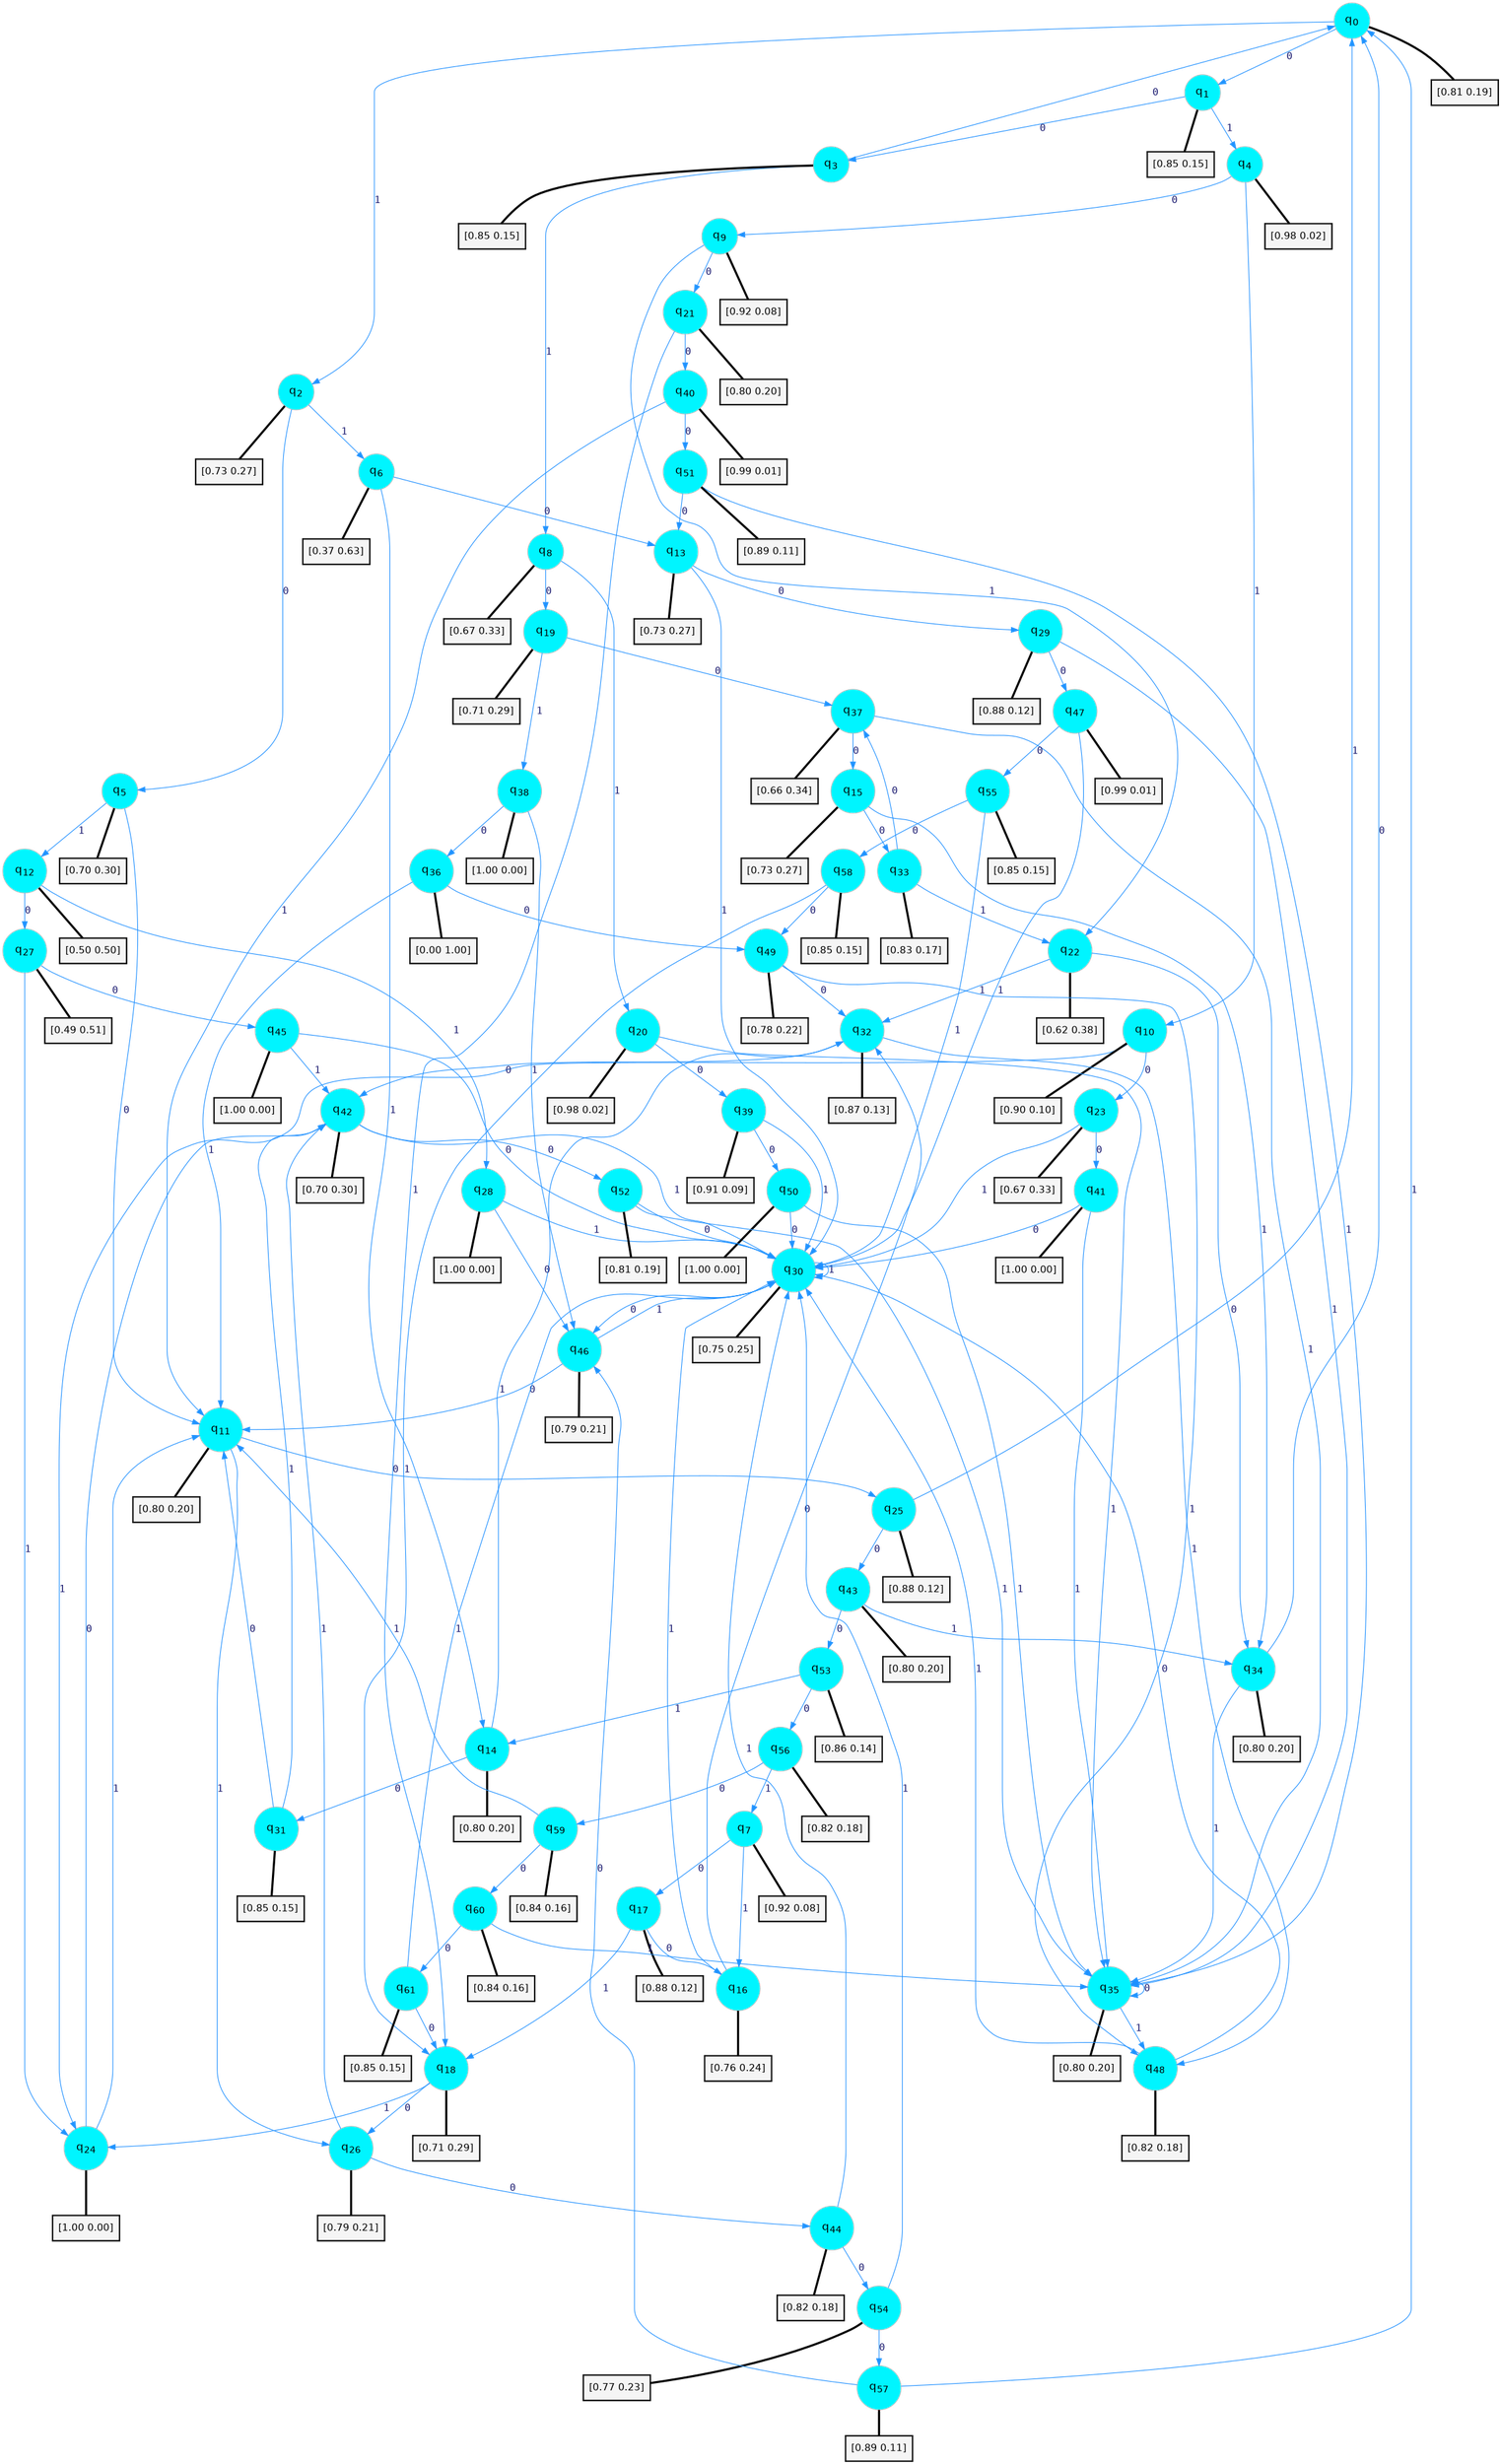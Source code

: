 digraph G {
graph [
bgcolor=transparent, dpi=300, rankdir=TD, size="40,25"];
node [
color=gray, fillcolor=turquoise1, fontcolor=black, fontname=Helvetica, fontsize=16, fontweight=bold, shape=circle, style=filled];
edge [
arrowsize=1, color=dodgerblue1, fontcolor=midnightblue, fontname=courier, fontweight=bold, penwidth=1, style=solid, weight=20];
0[label=<q<SUB>0</SUB>>];
1[label=<q<SUB>1</SUB>>];
2[label=<q<SUB>2</SUB>>];
3[label=<q<SUB>3</SUB>>];
4[label=<q<SUB>4</SUB>>];
5[label=<q<SUB>5</SUB>>];
6[label=<q<SUB>6</SUB>>];
7[label=<q<SUB>7</SUB>>];
8[label=<q<SUB>8</SUB>>];
9[label=<q<SUB>9</SUB>>];
10[label=<q<SUB>10</SUB>>];
11[label=<q<SUB>11</SUB>>];
12[label=<q<SUB>12</SUB>>];
13[label=<q<SUB>13</SUB>>];
14[label=<q<SUB>14</SUB>>];
15[label=<q<SUB>15</SUB>>];
16[label=<q<SUB>16</SUB>>];
17[label=<q<SUB>17</SUB>>];
18[label=<q<SUB>18</SUB>>];
19[label=<q<SUB>19</SUB>>];
20[label=<q<SUB>20</SUB>>];
21[label=<q<SUB>21</SUB>>];
22[label=<q<SUB>22</SUB>>];
23[label=<q<SUB>23</SUB>>];
24[label=<q<SUB>24</SUB>>];
25[label=<q<SUB>25</SUB>>];
26[label=<q<SUB>26</SUB>>];
27[label=<q<SUB>27</SUB>>];
28[label=<q<SUB>28</SUB>>];
29[label=<q<SUB>29</SUB>>];
30[label=<q<SUB>30</SUB>>];
31[label=<q<SUB>31</SUB>>];
32[label=<q<SUB>32</SUB>>];
33[label=<q<SUB>33</SUB>>];
34[label=<q<SUB>34</SUB>>];
35[label=<q<SUB>35</SUB>>];
36[label=<q<SUB>36</SUB>>];
37[label=<q<SUB>37</SUB>>];
38[label=<q<SUB>38</SUB>>];
39[label=<q<SUB>39</SUB>>];
40[label=<q<SUB>40</SUB>>];
41[label=<q<SUB>41</SUB>>];
42[label=<q<SUB>42</SUB>>];
43[label=<q<SUB>43</SUB>>];
44[label=<q<SUB>44</SUB>>];
45[label=<q<SUB>45</SUB>>];
46[label=<q<SUB>46</SUB>>];
47[label=<q<SUB>47</SUB>>];
48[label=<q<SUB>48</SUB>>];
49[label=<q<SUB>49</SUB>>];
50[label=<q<SUB>50</SUB>>];
51[label=<q<SUB>51</SUB>>];
52[label=<q<SUB>52</SUB>>];
53[label=<q<SUB>53</SUB>>];
54[label=<q<SUB>54</SUB>>];
55[label=<q<SUB>55</SUB>>];
56[label=<q<SUB>56</SUB>>];
57[label=<q<SUB>57</SUB>>];
58[label=<q<SUB>58</SUB>>];
59[label=<q<SUB>59</SUB>>];
60[label=<q<SUB>60</SUB>>];
61[label=<q<SUB>61</SUB>>];
62[label="[0.81 0.19]", shape=box,fontcolor=black, fontname=Helvetica, fontsize=14, penwidth=2, fillcolor=whitesmoke,color=black];
63[label="[0.85 0.15]", shape=box,fontcolor=black, fontname=Helvetica, fontsize=14, penwidth=2, fillcolor=whitesmoke,color=black];
64[label="[0.73 0.27]", shape=box,fontcolor=black, fontname=Helvetica, fontsize=14, penwidth=2, fillcolor=whitesmoke,color=black];
65[label="[0.85 0.15]", shape=box,fontcolor=black, fontname=Helvetica, fontsize=14, penwidth=2, fillcolor=whitesmoke,color=black];
66[label="[0.98 0.02]", shape=box,fontcolor=black, fontname=Helvetica, fontsize=14, penwidth=2, fillcolor=whitesmoke,color=black];
67[label="[0.70 0.30]", shape=box,fontcolor=black, fontname=Helvetica, fontsize=14, penwidth=2, fillcolor=whitesmoke,color=black];
68[label="[0.37 0.63]", shape=box,fontcolor=black, fontname=Helvetica, fontsize=14, penwidth=2, fillcolor=whitesmoke,color=black];
69[label="[0.92 0.08]", shape=box,fontcolor=black, fontname=Helvetica, fontsize=14, penwidth=2, fillcolor=whitesmoke,color=black];
70[label="[0.67 0.33]", shape=box,fontcolor=black, fontname=Helvetica, fontsize=14, penwidth=2, fillcolor=whitesmoke,color=black];
71[label="[0.92 0.08]", shape=box,fontcolor=black, fontname=Helvetica, fontsize=14, penwidth=2, fillcolor=whitesmoke,color=black];
72[label="[0.90 0.10]", shape=box,fontcolor=black, fontname=Helvetica, fontsize=14, penwidth=2, fillcolor=whitesmoke,color=black];
73[label="[0.80 0.20]", shape=box,fontcolor=black, fontname=Helvetica, fontsize=14, penwidth=2, fillcolor=whitesmoke,color=black];
74[label="[0.50 0.50]", shape=box,fontcolor=black, fontname=Helvetica, fontsize=14, penwidth=2, fillcolor=whitesmoke,color=black];
75[label="[0.73 0.27]", shape=box,fontcolor=black, fontname=Helvetica, fontsize=14, penwidth=2, fillcolor=whitesmoke,color=black];
76[label="[0.80 0.20]", shape=box,fontcolor=black, fontname=Helvetica, fontsize=14, penwidth=2, fillcolor=whitesmoke,color=black];
77[label="[0.73 0.27]", shape=box,fontcolor=black, fontname=Helvetica, fontsize=14, penwidth=2, fillcolor=whitesmoke,color=black];
78[label="[0.76 0.24]", shape=box,fontcolor=black, fontname=Helvetica, fontsize=14, penwidth=2, fillcolor=whitesmoke,color=black];
79[label="[0.88 0.12]", shape=box,fontcolor=black, fontname=Helvetica, fontsize=14, penwidth=2, fillcolor=whitesmoke,color=black];
80[label="[0.71 0.29]", shape=box,fontcolor=black, fontname=Helvetica, fontsize=14, penwidth=2, fillcolor=whitesmoke,color=black];
81[label="[0.71 0.29]", shape=box,fontcolor=black, fontname=Helvetica, fontsize=14, penwidth=2, fillcolor=whitesmoke,color=black];
82[label="[0.98 0.02]", shape=box,fontcolor=black, fontname=Helvetica, fontsize=14, penwidth=2, fillcolor=whitesmoke,color=black];
83[label="[0.80 0.20]", shape=box,fontcolor=black, fontname=Helvetica, fontsize=14, penwidth=2, fillcolor=whitesmoke,color=black];
84[label="[0.62 0.38]", shape=box,fontcolor=black, fontname=Helvetica, fontsize=14, penwidth=2, fillcolor=whitesmoke,color=black];
85[label="[0.67 0.33]", shape=box,fontcolor=black, fontname=Helvetica, fontsize=14, penwidth=2, fillcolor=whitesmoke,color=black];
86[label="[1.00 0.00]", shape=box,fontcolor=black, fontname=Helvetica, fontsize=14, penwidth=2, fillcolor=whitesmoke,color=black];
87[label="[0.88 0.12]", shape=box,fontcolor=black, fontname=Helvetica, fontsize=14, penwidth=2, fillcolor=whitesmoke,color=black];
88[label="[0.79 0.21]", shape=box,fontcolor=black, fontname=Helvetica, fontsize=14, penwidth=2, fillcolor=whitesmoke,color=black];
89[label="[0.49 0.51]", shape=box,fontcolor=black, fontname=Helvetica, fontsize=14, penwidth=2, fillcolor=whitesmoke,color=black];
90[label="[1.00 0.00]", shape=box,fontcolor=black, fontname=Helvetica, fontsize=14, penwidth=2, fillcolor=whitesmoke,color=black];
91[label="[0.88 0.12]", shape=box,fontcolor=black, fontname=Helvetica, fontsize=14, penwidth=2, fillcolor=whitesmoke,color=black];
92[label="[0.75 0.25]", shape=box,fontcolor=black, fontname=Helvetica, fontsize=14, penwidth=2, fillcolor=whitesmoke,color=black];
93[label="[0.85 0.15]", shape=box,fontcolor=black, fontname=Helvetica, fontsize=14, penwidth=2, fillcolor=whitesmoke,color=black];
94[label="[0.87 0.13]", shape=box,fontcolor=black, fontname=Helvetica, fontsize=14, penwidth=2, fillcolor=whitesmoke,color=black];
95[label="[0.83 0.17]", shape=box,fontcolor=black, fontname=Helvetica, fontsize=14, penwidth=2, fillcolor=whitesmoke,color=black];
96[label="[0.80 0.20]", shape=box,fontcolor=black, fontname=Helvetica, fontsize=14, penwidth=2, fillcolor=whitesmoke,color=black];
97[label="[0.80 0.20]", shape=box,fontcolor=black, fontname=Helvetica, fontsize=14, penwidth=2, fillcolor=whitesmoke,color=black];
98[label="[0.00 1.00]", shape=box,fontcolor=black, fontname=Helvetica, fontsize=14, penwidth=2, fillcolor=whitesmoke,color=black];
99[label="[0.66 0.34]", shape=box,fontcolor=black, fontname=Helvetica, fontsize=14, penwidth=2, fillcolor=whitesmoke,color=black];
100[label="[1.00 0.00]", shape=box,fontcolor=black, fontname=Helvetica, fontsize=14, penwidth=2, fillcolor=whitesmoke,color=black];
101[label="[0.91 0.09]", shape=box,fontcolor=black, fontname=Helvetica, fontsize=14, penwidth=2, fillcolor=whitesmoke,color=black];
102[label="[0.99 0.01]", shape=box,fontcolor=black, fontname=Helvetica, fontsize=14, penwidth=2, fillcolor=whitesmoke,color=black];
103[label="[1.00 0.00]", shape=box,fontcolor=black, fontname=Helvetica, fontsize=14, penwidth=2, fillcolor=whitesmoke,color=black];
104[label="[0.70 0.30]", shape=box,fontcolor=black, fontname=Helvetica, fontsize=14, penwidth=2, fillcolor=whitesmoke,color=black];
105[label="[0.80 0.20]", shape=box,fontcolor=black, fontname=Helvetica, fontsize=14, penwidth=2, fillcolor=whitesmoke,color=black];
106[label="[0.82 0.18]", shape=box,fontcolor=black, fontname=Helvetica, fontsize=14, penwidth=2, fillcolor=whitesmoke,color=black];
107[label="[1.00 0.00]", shape=box,fontcolor=black, fontname=Helvetica, fontsize=14, penwidth=2, fillcolor=whitesmoke,color=black];
108[label="[0.79 0.21]", shape=box,fontcolor=black, fontname=Helvetica, fontsize=14, penwidth=2, fillcolor=whitesmoke,color=black];
109[label="[0.99 0.01]", shape=box,fontcolor=black, fontname=Helvetica, fontsize=14, penwidth=2, fillcolor=whitesmoke,color=black];
110[label="[0.82 0.18]", shape=box,fontcolor=black, fontname=Helvetica, fontsize=14, penwidth=2, fillcolor=whitesmoke,color=black];
111[label="[0.78 0.22]", shape=box,fontcolor=black, fontname=Helvetica, fontsize=14, penwidth=2, fillcolor=whitesmoke,color=black];
112[label="[1.00 0.00]", shape=box,fontcolor=black, fontname=Helvetica, fontsize=14, penwidth=2, fillcolor=whitesmoke,color=black];
113[label="[0.89 0.11]", shape=box,fontcolor=black, fontname=Helvetica, fontsize=14, penwidth=2, fillcolor=whitesmoke,color=black];
114[label="[0.81 0.19]", shape=box,fontcolor=black, fontname=Helvetica, fontsize=14, penwidth=2, fillcolor=whitesmoke,color=black];
115[label="[0.86 0.14]", shape=box,fontcolor=black, fontname=Helvetica, fontsize=14, penwidth=2, fillcolor=whitesmoke,color=black];
116[label="[0.77 0.23]", shape=box,fontcolor=black, fontname=Helvetica, fontsize=14, penwidth=2, fillcolor=whitesmoke,color=black];
117[label="[0.85 0.15]", shape=box,fontcolor=black, fontname=Helvetica, fontsize=14, penwidth=2, fillcolor=whitesmoke,color=black];
118[label="[0.82 0.18]", shape=box,fontcolor=black, fontname=Helvetica, fontsize=14, penwidth=2, fillcolor=whitesmoke,color=black];
119[label="[0.89 0.11]", shape=box,fontcolor=black, fontname=Helvetica, fontsize=14, penwidth=2, fillcolor=whitesmoke,color=black];
120[label="[0.85 0.15]", shape=box,fontcolor=black, fontname=Helvetica, fontsize=14, penwidth=2, fillcolor=whitesmoke,color=black];
121[label="[0.84 0.16]", shape=box,fontcolor=black, fontname=Helvetica, fontsize=14, penwidth=2, fillcolor=whitesmoke,color=black];
122[label="[0.84 0.16]", shape=box,fontcolor=black, fontname=Helvetica, fontsize=14, penwidth=2, fillcolor=whitesmoke,color=black];
123[label="[0.85 0.15]", shape=box,fontcolor=black, fontname=Helvetica, fontsize=14, penwidth=2, fillcolor=whitesmoke,color=black];
0->1 [label=0];
0->2 [label=1];
0->62 [arrowhead=none, penwidth=3,color=black];
1->3 [label=0];
1->4 [label=1];
1->63 [arrowhead=none, penwidth=3,color=black];
2->5 [label=0];
2->6 [label=1];
2->64 [arrowhead=none, penwidth=3,color=black];
3->0 [label=0];
3->8 [label=1];
3->65 [arrowhead=none, penwidth=3,color=black];
4->9 [label=0];
4->10 [label=1];
4->66 [arrowhead=none, penwidth=3,color=black];
5->11 [label=0];
5->12 [label=1];
5->67 [arrowhead=none, penwidth=3,color=black];
6->13 [label=0];
6->14 [label=1];
6->68 [arrowhead=none, penwidth=3,color=black];
7->17 [label=0];
7->16 [label=1];
7->69 [arrowhead=none, penwidth=3,color=black];
8->19 [label=0];
8->20 [label=1];
8->70 [arrowhead=none, penwidth=3,color=black];
9->21 [label=0];
9->22 [label=1];
9->71 [arrowhead=none, penwidth=3,color=black];
10->23 [label=0];
10->24 [label=1];
10->72 [arrowhead=none, penwidth=3,color=black];
11->25 [label=0];
11->26 [label=1];
11->73 [arrowhead=none, penwidth=3,color=black];
12->27 [label=0];
12->28 [label=1];
12->74 [arrowhead=none, penwidth=3,color=black];
13->29 [label=0];
13->30 [label=1];
13->75 [arrowhead=none, penwidth=3,color=black];
14->31 [label=0];
14->32 [label=1];
14->76 [arrowhead=none, penwidth=3,color=black];
15->33 [label=0];
15->34 [label=1];
15->77 [arrowhead=none, penwidth=3,color=black];
16->32 [label=0];
16->30 [label=1];
16->78 [arrowhead=none, penwidth=3,color=black];
17->16 [label=0];
17->18 [label=1];
17->79 [arrowhead=none, penwidth=3,color=black];
18->26 [label=0];
18->24 [label=1];
18->80 [arrowhead=none, penwidth=3,color=black];
19->37 [label=0];
19->38 [label=1];
19->81 [arrowhead=none, penwidth=3,color=black];
20->39 [label=0];
20->35 [label=1];
20->82 [arrowhead=none, penwidth=3,color=black];
21->40 [label=0];
21->18 [label=1];
21->83 [arrowhead=none, penwidth=3,color=black];
22->34 [label=0];
22->32 [label=1];
22->84 [arrowhead=none, penwidth=3,color=black];
23->41 [label=0];
23->30 [label=1];
23->85 [arrowhead=none, penwidth=3,color=black];
24->42 [label=0];
24->11 [label=1];
24->86 [arrowhead=none, penwidth=3,color=black];
25->43 [label=0];
25->0 [label=1];
25->87 [arrowhead=none, penwidth=3,color=black];
26->44 [label=0];
26->42 [label=1];
26->88 [arrowhead=none, penwidth=3,color=black];
27->45 [label=0];
27->24 [label=1];
27->89 [arrowhead=none, penwidth=3,color=black];
28->46 [label=0];
28->30 [label=1];
28->90 [arrowhead=none, penwidth=3,color=black];
29->47 [label=0];
29->35 [label=1];
29->91 [arrowhead=none, penwidth=3,color=black];
30->46 [label=0];
30->30 [label=1];
30->92 [arrowhead=none, penwidth=3,color=black];
31->11 [label=0];
31->42 [label=1];
31->93 [arrowhead=none, penwidth=3,color=black];
32->42 [label=0];
32->48 [label=1];
32->94 [arrowhead=none, penwidth=3,color=black];
33->37 [label=0];
33->22 [label=1];
33->95 [arrowhead=none, penwidth=3,color=black];
34->0 [label=0];
34->35 [label=1];
34->96 [arrowhead=none, penwidth=3,color=black];
35->35 [label=0];
35->48 [label=1];
35->97 [arrowhead=none, penwidth=3,color=black];
36->49 [label=0];
36->11 [label=1];
36->98 [arrowhead=none, penwidth=3,color=black];
37->15 [label=0];
37->35 [label=1];
37->99 [arrowhead=none, penwidth=3,color=black];
38->36 [label=0];
38->46 [label=1];
38->100 [arrowhead=none, penwidth=3,color=black];
39->50 [label=0];
39->30 [label=1];
39->101 [arrowhead=none, penwidth=3,color=black];
40->51 [label=0];
40->11 [label=1];
40->102 [arrowhead=none, penwidth=3,color=black];
41->30 [label=0];
41->35 [label=1];
41->103 [arrowhead=none, penwidth=3,color=black];
42->52 [label=0];
42->30 [label=1];
42->104 [arrowhead=none, penwidth=3,color=black];
43->53 [label=0];
43->34 [label=1];
43->105 [arrowhead=none, penwidth=3,color=black];
44->54 [label=0];
44->30 [label=1];
44->106 [arrowhead=none, penwidth=3,color=black];
45->30 [label=0];
45->42 [label=1];
45->107 [arrowhead=none, penwidth=3,color=black];
46->11 [label=0];
46->30 [label=1];
46->108 [arrowhead=none, penwidth=3,color=black];
47->55 [label=0];
47->30 [label=1];
47->109 [arrowhead=none, penwidth=3,color=black];
48->30 [label=0];
48->30 [label=1];
48->110 [arrowhead=none, penwidth=3,color=black];
49->32 [label=0];
49->48 [label=1];
49->111 [arrowhead=none, penwidth=3,color=black];
50->30 [label=0];
50->35 [label=1];
50->112 [arrowhead=none, penwidth=3,color=black];
51->13 [label=0];
51->35 [label=1];
51->113 [arrowhead=none, penwidth=3,color=black];
52->30 [label=0];
52->35 [label=1];
52->114 [arrowhead=none, penwidth=3,color=black];
53->56 [label=0];
53->14 [label=1];
53->115 [arrowhead=none, penwidth=3,color=black];
54->57 [label=0];
54->30 [label=1];
54->116 [arrowhead=none, penwidth=3,color=black];
55->58 [label=0];
55->30 [label=1];
55->117 [arrowhead=none, penwidth=3,color=black];
56->59 [label=0];
56->7 [label=1];
56->118 [arrowhead=none, penwidth=3,color=black];
57->46 [label=0];
57->0 [label=1];
57->119 [arrowhead=none, penwidth=3,color=black];
58->49 [label=0];
58->18 [label=1];
58->120 [arrowhead=none, penwidth=3,color=black];
59->60 [label=0];
59->11 [label=1];
59->121 [arrowhead=none, penwidth=3,color=black];
60->61 [label=0];
60->35 [label=1];
60->122 [arrowhead=none, penwidth=3,color=black];
61->18 [label=0];
61->30 [label=1];
61->123 [arrowhead=none, penwidth=3,color=black];
}
